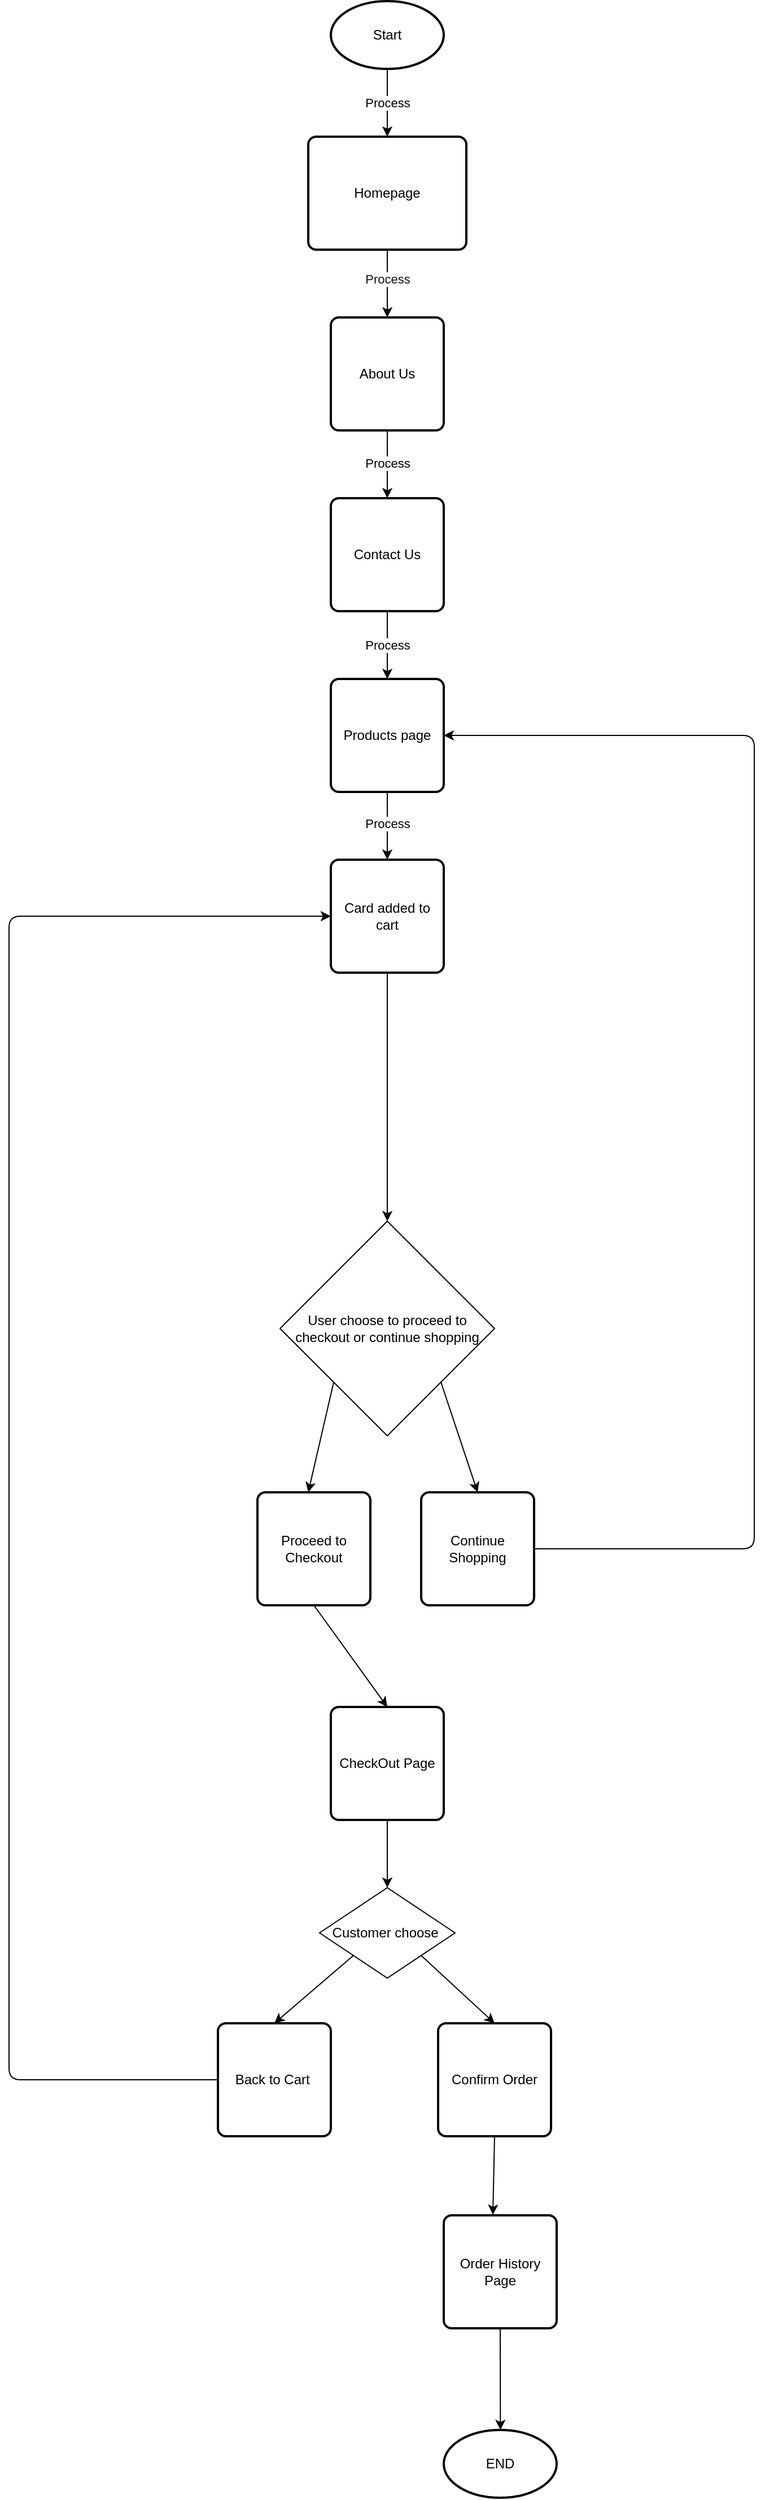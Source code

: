 <mxfile>
    <diagram id="Z197ZlgL_VFQGSl54Bnt" name="Page-1">
        <mxGraphModel dx="1609" dy="686" grid="1" gridSize="10" guides="1" tooltips="1" connect="1" arrows="1" fold="1" page="1" pageScale="1" pageWidth="1654" pageHeight="2336" math="0" shadow="0">
            <root>
                <mxCell id="0"/>
                <mxCell id="1" parent="0"/>
                <mxCell id="2" value="Start" style="strokeWidth=2;html=1;shape=mxgraph.flowchart.start_1;whiteSpace=wrap;" parent="1" vertex="1">
                    <mxGeometry x="365" y="90" width="100" height="60" as="geometry"/>
                </mxCell>
                <mxCell id="18" style="edgeStyle=none;html=1;exitX=0.5;exitY=1;exitDx=0;exitDy=0;entryX=0.5;entryY=0;entryDx=0;entryDy=0;" parent="1" source="3" target="5" edge="1">
                    <mxGeometry relative="1" as="geometry"/>
                </mxCell>
                <mxCell id="19" value="&lt;font color=&quot;#121212&quot;&gt;Process&lt;/font&gt;" style="edgeLabel;html=1;align=center;verticalAlign=middle;resizable=0;points=[];" parent="18" vertex="1" connectable="0">
                    <mxGeometry x="-0.152" relative="1" as="geometry">
                        <mxPoint as="offset"/>
                    </mxGeometry>
                </mxCell>
                <mxCell id="3" value="Homepage" style="rounded=1;whiteSpace=wrap;html=1;absoluteArcSize=1;arcSize=14;strokeWidth=2;" parent="1" vertex="1">
                    <mxGeometry x="345" y="210" width="140" height="100" as="geometry"/>
                </mxCell>
                <mxCell id="16" style="edgeStyle=none;html=1;exitX=0.5;exitY=1;exitDx=0;exitDy=0;entryX=0.5;entryY=0;entryDx=0;entryDy=0;" parent="1" source="5" target="6" edge="1">
                    <mxGeometry relative="1" as="geometry"/>
                </mxCell>
                <mxCell id="17" value="Process" style="edgeLabel;html=1;align=center;verticalAlign=middle;resizable=0;points=[];" parent="16" vertex="1" connectable="0">
                    <mxGeometry x="-0.058" relative="1" as="geometry">
                        <mxPoint as="offset"/>
                    </mxGeometry>
                </mxCell>
                <mxCell id="5" value="About Us" style="rounded=1;whiteSpace=wrap;html=1;absoluteArcSize=1;arcSize=14;strokeWidth=2;" parent="1" vertex="1">
                    <mxGeometry x="365" y="370" width="100" height="100" as="geometry"/>
                </mxCell>
                <mxCell id="30" style="edgeStyle=none;html=1;exitX=0.5;exitY=1;exitDx=0;exitDy=0;entryX=0.5;entryY=0;entryDx=0;entryDy=0;" parent="1" source="6" target="7" edge="1">
                    <mxGeometry relative="1" as="geometry"/>
                </mxCell>
                <mxCell id="n9VKnUuhQBIoxa0tSoIu-47" value="Process" style="edgeLabel;html=1;align=center;verticalAlign=middle;resizable=0;points=[];" parent="30" vertex="1" connectable="0">
                    <mxGeometry x="0.007" relative="1" as="geometry">
                        <mxPoint as="offset"/>
                    </mxGeometry>
                </mxCell>
                <mxCell id="6" value="Contact Us" style="rounded=1;whiteSpace=wrap;html=1;absoluteArcSize=1;arcSize=14;strokeWidth=2;" parent="1" vertex="1">
                    <mxGeometry x="365" y="530" width="100" height="100" as="geometry"/>
                </mxCell>
                <mxCell id="31" style="edgeStyle=none;html=1;exitX=0.5;exitY=1;exitDx=0;exitDy=0;entryX=0.5;entryY=0;entryDx=0;entryDy=0;" parent="1" source="7" target="20" edge="1">
                    <mxGeometry relative="1" as="geometry">
                        <mxPoint x="415" y="840" as="targetPoint"/>
                    </mxGeometry>
                </mxCell>
                <mxCell id="n9VKnUuhQBIoxa0tSoIu-48" value="Process" style="edgeLabel;html=1;align=center;verticalAlign=middle;resizable=0;points=[];" parent="31" vertex="1" connectable="0">
                    <mxGeometry x="-0.086" relative="1" as="geometry">
                        <mxPoint as="offset"/>
                    </mxGeometry>
                </mxCell>
                <mxCell id="7" value="Products page" style="rounded=1;whiteSpace=wrap;html=1;absoluteArcSize=1;arcSize=14;strokeWidth=2;" parent="1" vertex="1">
                    <mxGeometry x="365" y="690" width="100" height="100" as="geometry"/>
                </mxCell>
                <mxCell id="14" value="" style="endArrow=classic;html=1;exitX=0.5;exitY=1;exitDx=0;exitDy=0;exitPerimeter=0;entryX=0.5;entryY=0;entryDx=0;entryDy=0;" parent="1" source="2" target="3" edge="1">
                    <mxGeometry relative="1" as="geometry">
                        <mxPoint x="465" y="210" as="sourcePoint"/>
                        <mxPoint x="565" y="210" as="targetPoint"/>
                    </mxGeometry>
                </mxCell>
                <mxCell id="15" value="Process" style="edgeLabel;resizable=0;html=1;;align=center;verticalAlign=middle;" parent="14" connectable="0" vertex="1">
                    <mxGeometry relative="1" as="geometry"/>
                </mxCell>
                <mxCell id="33" style="edgeStyle=none;html=1;exitX=0.5;exitY=1;exitDx=0;exitDy=0;entryX=0.5;entryY=0;entryDx=0;entryDy=0;" edge="1" parent="1" source="20" target="n9VKnUuhQBIoxa0tSoIu-49">
                    <mxGeometry relative="1" as="geometry"/>
                </mxCell>
                <mxCell id="20" value="Card added to cart" style="rounded=1;whiteSpace=wrap;html=1;absoluteArcSize=1;arcSize=14;strokeWidth=2;" parent="1" vertex="1">
                    <mxGeometry x="365" y="850" width="100" height="100" as="geometry"/>
                </mxCell>
                <mxCell id="n9VKnUuhQBIoxa0tSoIu-56" style="edgeStyle=none;html=1;exitX=0.5;exitY=1;exitDx=0;exitDy=0;entryX=0.5;entryY=0;entryDx=0;entryDy=0;" parent="1" source="21" target="n9VKnUuhQBIoxa0tSoIu-55" edge="1">
                    <mxGeometry relative="1" as="geometry"/>
                </mxCell>
                <mxCell id="21" value="CheckOut Page" style="rounded=1;whiteSpace=wrap;html=1;absoluteArcSize=1;arcSize=14;strokeWidth=2;" parent="1" vertex="1">
                    <mxGeometry x="365" y="1600" width="100" height="100" as="geometry"/>
                </mxCell>
                <mxCell id="n9VKnUuhQBIoxa0tSoIu-45" value="END" style="strokeWidth=2;html=1;shape=mxgraph.flowchart.start_1;whiteSpace=wrap;" parent="1" vertex="1">
                    <mxGeometry x="465" y="2240" width="100" height="60" as="geometry"/>
                </mxCell>
                <mxCell id="n9VKnUuhQBIoxa0tSoIu-52" style="edgeStyle=none;html=1;exitX=0;exitY=1;exitDx=0;exitDy=0;entryX=0.5;entryY=0;entryDx=0;entryDy=0;" parent="1" source="n9VKnUuhQBIoxa0tSoIu-49" edge="1">
                    <mxGeometry relative="1" as="geometry">
                        <mxPoint x="345" y="1410" as="targetPoint"/>
                    </mxGeometry>
                </mxCell>
                <mxCell id="n9VKnUuhQBIoxa0tSoIu-53" style="edgeStyle=none;html=1;exitX=1;exitY=1;exitDx=0;exitDy=0;entryX=0.5;entryY=0;entryDx=0;entryDy=0;" parent="1" source="n9VKnUuhQBIoxa0tSoIu-49" target="n9VKnUuhQBIoxa0tSoIu-51" edge="1">
                    <mxGeometry relative="1" as="geometry"/>
                </mxCell>
                <mxCell id="n9VKnUuhQBIoxa0tSoIu-49" value="User choose to proceed to checkout or continue shopping" style="rhombus;whiteSpace=wrap;html=1;" parent="1" vertex="1">
                    <mxGeometry x="320" y="1170" width="190" height="190" as="geometry"/>
                </mxCell>
                <mxCell id="35" style="edgeStyle=none;html=1;exitX=0.5;exitY=1;exitDx=0;exitDy=0;entryX=0.5;entryY=0;entryDx=0;entryDy=0;" edge="1" parent="1" source="n9VKnUuhQBIoxa0tSoIu-50" target="21">
                    <mxGeometry relative="1" as="geometry">
                        <mxPoint x="400" y="1580" as="targetPoint"/>
                    </mxGeometry>
                </mxCell>
                <mxCell id="n9VKnUuhQBIoxa0tSoIu-50" value="Proceed to Checkout" style="rounded=1;whiteSpace=wrap;html=1;absoluteArcSize=1;arcSize=14;strokeWidth=2;" parent="1" vertex="1">
                    <mxGeometry x="300" y="1410" width="100" height="100" as="geometry"/>
                </mxCell>
                <mxCell id="n9VKnUuhQBIoxa0tSoIu-54" style="edgeStyle=none;html=1;entryX=1;entryY=0.5;entryDx=0;entryDy=0;" parent="1" source="n9VKnUuhQBIoxa0tSoIu-51" target="7" edge="1">
                    <mxGeometry relative="1" as="geometry">
                        <Array as="points">
                            <mxPoint x="740" y="1460"/>
                            <mxPoint x="740" y="740"/>
                        </Array>
                    </mxGeometry>
                </mxCell>
                <mxCell id="n9VKnUuhQBIoxa0tSoIu-51" value="Continue Shopping" style="rounded=1;whiteSpace=wrap;html=1;absoluteArcSize=1;arcSize=14;strokeWidth=2;" parent="1" vertex="1">
                    <mxGeometry x="445" y="1410" width="100" height="100" as="geometry"/>
                </mxCell>
                <mxCell id="n9VKnUuhQBIoxa0tSoIu-60" style="edgeStyle=none;html=1;exitX=1;exitY=1;exitDx=0;exitDy=0;entryX=0.5;entryY=0;entryDx=0;entryDy=0;" parent="1" source="n9VKnUuhQBIoxa0tSoIu-55" target="n9VKnUuhQBIoxa0tSoIu-59" edge="1">
                    <mxGeometry relative="1" as="geometry"/>
                </mxCell>
                <mxCell id="n9VKnUuhQBIoxa0tSoIu-63" style="edgeStyle=none;html=1;exitX=0;exitY=1;exitDx=0;exitDy=0;entryX=0.5;entryY=0;entryDx=0;entryDy=0;" parent="1" source="n9VKnUuhQBIoxa0tSoIu-55" target="n9VKnUuhQBIoxa0tSoIu-58" edge="1">
                    <mxGeometry relative="1" as="geometry"/>
                </mxCell>
                <mxCell id="n9VKnUuhQBIoxa0tSoIu-55" value="Customer choose&amp;nbsp;" style="rhombus;whiteSpace=wrap;html=1;" parent="1" vertex="1">
                    <mxGeometry x="355" y="1760" width="120" height="80" as="geometry"/>
                </mxCell>
                <mxCell id="n9VKnUuhQBIoxa0tSoIu-64" style="edgeStyle=none;html=1;exitX=0;exitY=0.5;exitDx=0;exitDy=0;entryX=0;entryY=0.5;entryDx=0;entryDy=0;" parent="1" source="n9VKnUuhQBIoxa0tSoIu-58" target="20" edge="1">
                    <mxGeometry relative="1" as="geometry">
                        <Array as="points">
                            <mxPoint x="80" y="1930"/>
                            <mxPoint x="80" y="900"/>
                        </Array>
                    </mxGeometry>
                </mxCell>
                <mxCell id="n9VKnUuhQBIoxa0tSoIu-58" value="Back to Cart&amp;nbsp;" style="rounded=1;whiteSpace=wrap;html=1;absoluteArcSize=1;arcSize=14;strokeWidth=2;" parent="1" vertex="1">
                    <mxGeometry x="265" y="1880" width="100" height="100" as="geometry"/>
                </mxCell>
                <mxCell id="n9VKnUuhQBIoxa0tSoIu-59" value="Confirm Order" style="rounded=1;whiteSpace=wrap;html=1;absoluteArcSize=1;arcSize=14;strokeWidth=2;" parent="1" vertex="1">
                    <mxGeometry x="460" y="1880" width="100" height="100" as="geometry"/>
                </mxCell>
                <mxCell id="n9VKnUuhQBIoxa0tSoIu-68" style="edgeStyle=none;html=1;exitX=0.5;exitY=1;exitDx=0;exitDy=0;" parent="1" source="n9VKnUuhQBIoxa0tSoIu-65" edge="1">
                    <mxGeometry relative="1" as="geometry">
                        <mxPoint x="515.158" y="2240.0" as="targetPoint"/>
                    </mxGeometry>
                </mxCell>
                <mxCell id="n9VKnUuhQBIoxa0tSoIu-65" value="Order History Page" style="rounded=1;whiteSpace=wrap;html=1;absoluteArcSize=1;arcSize=14;strokeWidth=2;" parent="1" vertex="1">
                    <mxGeometry x="465" y="2050" width="100" height="100" as="geometry"/>
                </mxCell>
                <mxCell id="n9VKnUuhQBIoxa0tSoIu-66" style="edgeStyle=none;html=1;exitX=0.5;exitY=1;exitDx=0;exitDy=0;entryX=0.435;entryY=-0.005;entryDx=0;entryDy=0;entryPerimeter=0;" parent="1" source="n9VKnUuhQBIoxa0tSoIu-59" target="n9VKnUuhQBIoxa0tSoIu-65" edge="1">
                    <mxGeometry relative="1" as="geometry"/>
                </mxCell>
            </root>
        </mxGraphModel>
    </diagram>
</mxfile>